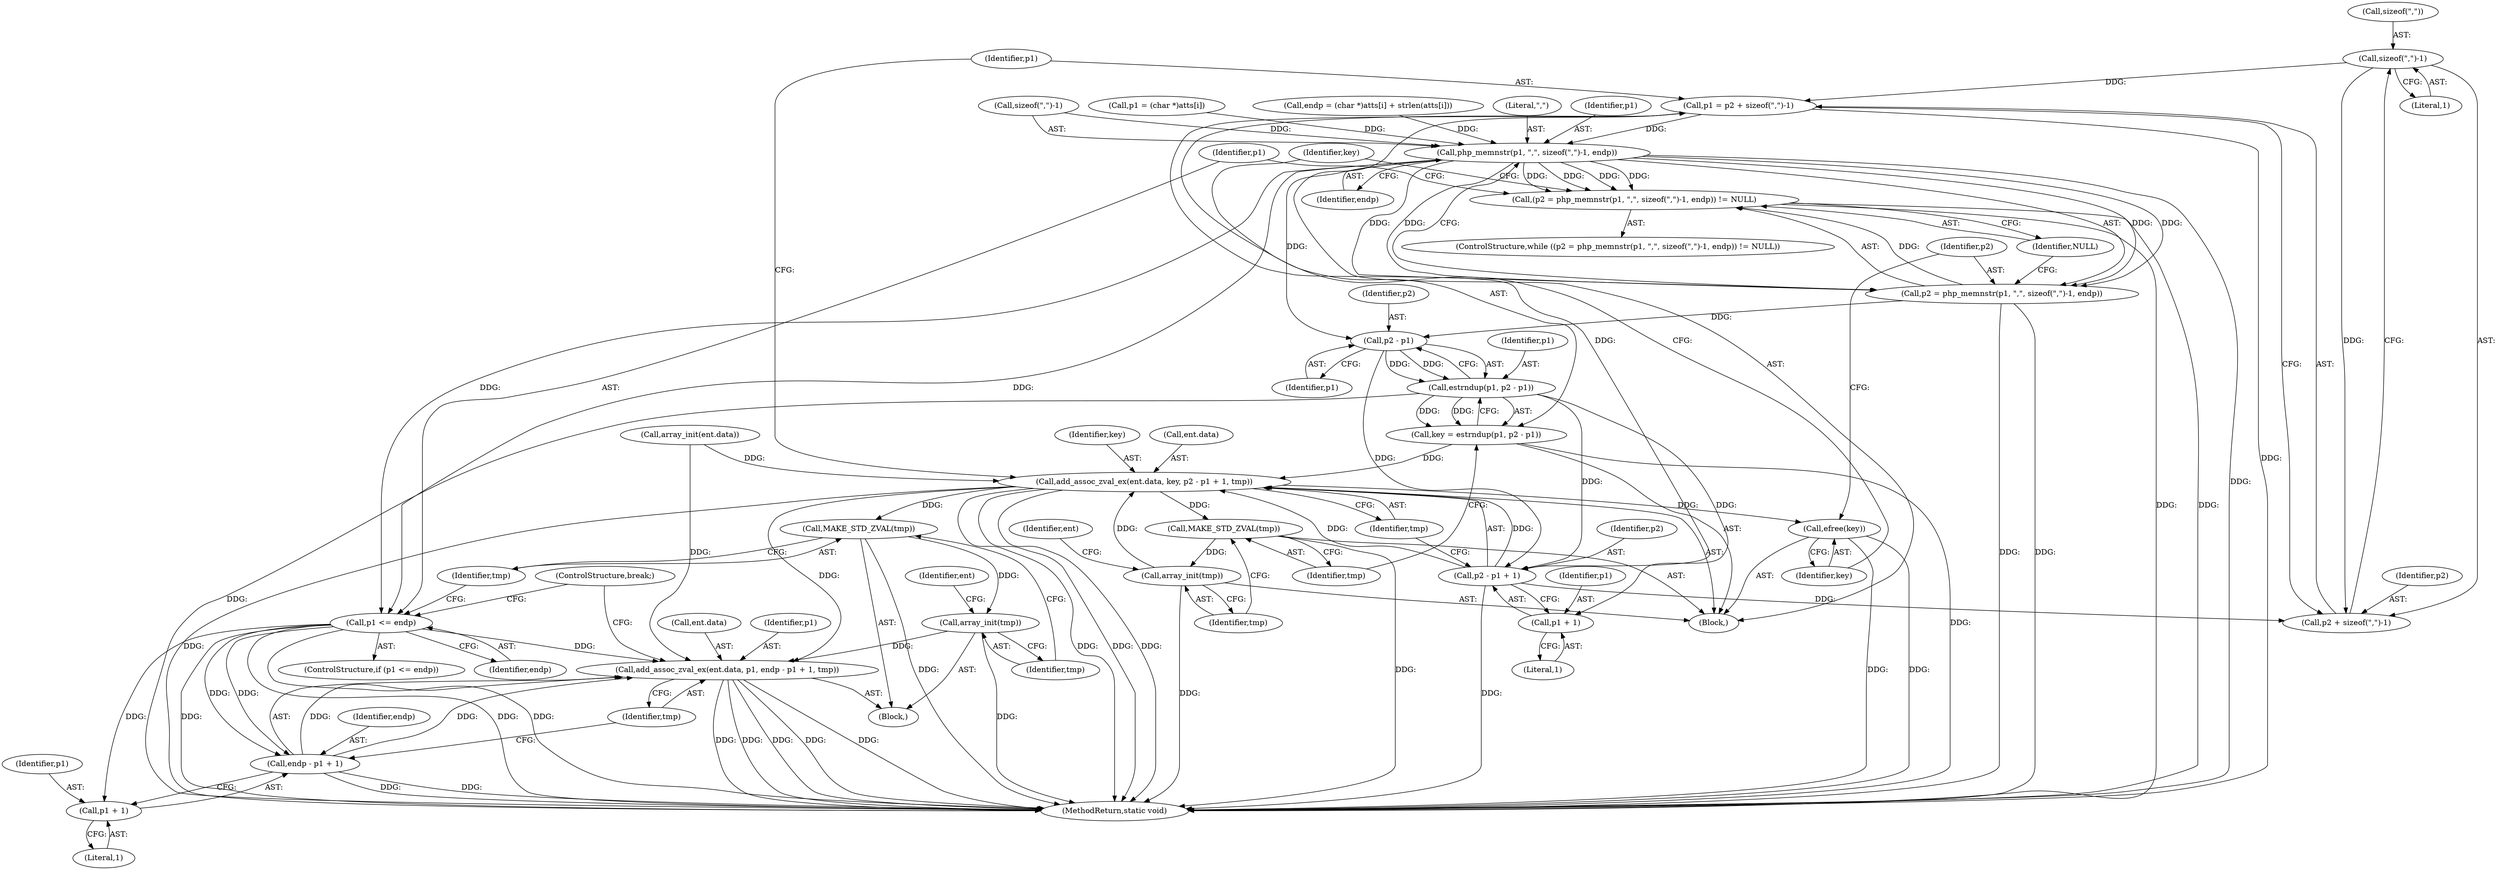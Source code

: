 digraph "0_php-src_c4cca4c20e75359c9a13a1f9a36cb7b4e9601d29?w=1@API" {
"1000705" [label="(Call,sizeof(\",\")-1)"];
"1000701" [label="(Call,p1 = p2 + sizeof(\",\")-1)"];
"1000669" [label="(Call,php_memnstr(p1, \",\", sizeof(\",\")-1, endp))"];
"1000666" [label="(Call,(p2 = php_memnstr(p1, \",\", sizeof(\",\")-1, endp)) != NULL)"];
"1000667" [label="(Call,p2 = php_memnstr(p1, \",\", sizeof(\",\")-1, endp))"];
"1000683" [label="(Call,p2 - p1)"];
"1000681" [label="(Call,estrndup(p1, p2 - p1))"];
"1000679" [label="(Call,key = estrndup(p1, p2 - p1))"];
"1000690" [label="(Call,add_assoc_zval_ex(ent.data, key, p2 - p1 + 1, tmp))"];
"1000686" [label="(Call,MAKE_STD_ZVAL(tmp))"];
"1000688" [label="(Call,array_init(tmp))"];
"1000709" [label="(Call,efree(key))"];
"1000716" [label="(Call,MAKE_STD_ZVAL(tmp))"];
"1000718" [label="(Call,array_init(tmp))"];
"1000720" [label="(Call,add_assoc_zval_ex(ent.data, p1, endp - p1 + 1, tmp))"];
"1000695" [label="(Call,p2 - p1 + 1)"];
"1000703" [label="(Call,p2 + sizeof(\",\")-1)"];
"1000697" [label="(Call,p1 + 1)"];
"1000712" [label="(Call,p1 <= endp)"];
"1000725" [label="(Call,endp - p1 + 1)"];
"1000727" [label="(Call,p1 + 1)"];
"1000720" [label="(Call,add_assoc_zval_ex(ent.data, p1, endp - p1 + 1, tmp))"];
"1000687" [label="(Identifier,tmp)"];
"1000719" [label="(Identifier,tmp)"];
"1000711" [label="(ControlStructure,if (p1 <= endp))"];
"1000708" [label="(Literal,1)"];
"1000676" [label="(Identifier,endp)"];
"1000702" [label="(Identifier,p1)"];
"1000700" [label="(Identifier,tmp)"];
"1000722" [label="(Identifier,ent)"];
"1000666" [label="(Call,(p2 = php_memnstr(p1, \",\", sizeof(\",\")-1, endp)) != NULL)"];
"1000893" [label="(MethodReturn,static void)"];
"1000703" [label="(Call,p2 + sizeof(\",\")-1)"];
"1000677" [label="(Identifier,NULL)"];
"1000696" [label="(Identifier,p2)"];
"1000689" [label="(Identifier,tmp)"];
"1000601" [label="(Call,array_init(ent.data))"];
"1000685" [label="(Identifier,p1)"];
"1000701" [label="(Call,p1 = p2 + sizeof(\",\")-1)"];
"1000710" [label="(Identifier,key)"];
"1000681" [label="(Call,estrndup(p1, p2 - p1))"];
"1000725" [label="(Call,endp - p1 + 1)"];
"1000713" [label="(Identifier,p1)"];
"1000668" [label="(Identifier,p2)"];
"1000706" [label="(Call,sizeof(\",\"))"];
"1000712" [label="(Call,p1 <= endp)"];
"1000682" [label="(Identifier,p1)"];
"1000680" [label="(Identifier,key)"];
"1000716" [label="(Call,MAKE_STD_ZVAL(tmp))"];
"1000646" [label="(Call,endp = (char *)atts[i] + strlen(atts[i]))"];
"1000671" [label="(Literal,\",\")"];
"1000721" [label="(Call,ent.data)"];
"1000714" [label="(Identifier,endp)"];
"1000726" [label="(Identifier,endp)"];
"1000704" [label="(Identifier,p2)"];
"1000709" [label="(Call,efree(key))"];
"1000717" [label="(Identifier,tmp)"];
"1000699" [label="(Literal,1)"];
"1000727" [label="(Call,p1 + 1)"];
"1000670" [label="(Identifier,p1)"];
"1000730" [label="(Identifier,tmp)"];
"1000729" [label="(Literal,1)"];
"1000691" [label="(Call,ent.data)"];
"1000684" [label="(Identifier,p2)"];
"1000686" [label="(Call,MAKE_STD_ZVAL(tmp))"];
"1000669" [label="(Call,php_memnstr(p1, \",\", sizeof(\",\")-1, endp))"];
"1000694" [label="(Identifier,key)"];
"1000705" [label="(Call,sizeof(\",\")-1)"];
"1000672" [label="(Call,sizeof(\",\")-1)"];
"1000698" [label="(Identifier,p1)"];
"1000724" [label="(Identifier,p1)"];
"1000692" [label="(Identifier,ent)"];
"1000731" [label="(ControlStructure,break;)"];
"1000679" [label="(Call,key = estrndup(p1, p2 - p1))"];
"1000695" [label="(Call,p2 - p1 + 1)"];
"1000718" [label="(Call,array_init(tmp))"];
"1000728" [label="(Identifier,p1)"];
"1000697" [label="(Call,p1 + 1)"];
"1000667" [label="(Call,p2 = php_memnstr(p1, \",\", sizeof(\",\")-1, endp))"];
"1000665" [label="(ControlStructure,while ((p2 = php_memnstr(p1, \",\", sizeof(\",\")-1, endp)) != NULL))"];
"1000678" [label="(Block,)"];
"1000658" [label="(Call,p1 = (char *)atts[i])"];
"1000715" [label="(Block,)"];
"1000688" [label="(Call,array_init(tmp))"];
"1000683" [label="(Call,p2 - p1)"];
"1000690" [label="(Call,add_assoc_zval_ex(ent.data, key, p2 - p1 + 1, tmp))"];
"1000705" -> "1000703"  [label="AST: "];
"1000705" -> "1000708"  [label="CFG: "];
"1000706" -> "1000705"  [label="AST: "];
"1000708" -> "1000705"  [label="AST: "];
"1000703" -> "1000705"  [label="CFG: "];
"1000705" -> "1000701"  [label="DDG: "];
"1000705" -> "1000703"  [label="DDG: "];
"1000701" -> "1000678"  [label="AST: "];
"1000701" -> "1000703"  [label="CFG: "];
"1000702" -> "1000701"  [label="AST: "];
"1000703" -> "1000701"  [label="AST: "];
"1000710" -> "1000701"  [label="CFG: "];
"1000701" -> "1000893"  [label="DDG: "];
"1000701" -> "1000669"  [label="DDG: "];
"1000695" -> "1000701"  [label="DDG: "];
"1000669" -> "1000667"  [label="AST: "];
"1000669" -> "1000676"  [label="CFG: "];
"1000670" -> "1000669"  [label="AST: "];
"1000671" -> "1000669"  [label="AST: "];
"1000672" -> "1000669"  [label="AST: "];
"1000676" -> "1000669"  [label="AST: "];
"1000667" -> "1000669"  [label="CFG: "];
"1000669" -> "1000893"  [label="DDG: "];
"1000669" -> "1000666"  [label="DDG: "];
"1000669" -> "1000666"  [label="DDG: "];
"1000669" -> "1000666"  [label="DDG: "];
"1000669" -> "1000666"  [label="DDG: "];
"1000669" -> "1000667"  [label="DDG: "];
"1000669" -> "1000667"  [label="DDG: "];
"1000669" -> "1000667"  [label="DDG: "];
"1000669" -> "1000667"  [label="DDG: "];
"1000658" -> "1000669"  [label="DDG: "];
"1000672" -> "1000669"  [label="DDG: "];
"1000646" -> "1000669"  [label="DDG: "];
"1000669" -> "1000683"  [label="DDG: "];
"1000669" -> "1000712"  [label="DDG: "];
"1000669" -> "1000712"  [label="DDG: "];
"1000666" -> "1000665"  [label="AST: "];
"1000666" -> "1000677"  [label="CFG: "];
"1000667" -> "1000666"  [label="AST: "];
"1000677" -> "1000666"  [label="AST: "];
"1000680" -> "1000666"  [label="CFG: "];
"1000713" -> "1000666"  [label="CFG: "];
"1000666" -> "1000893"  [label="DDG: "];
"1000666" -> "1000893"  [label="DDG: "];
"1000667" -> "1000666"  [label="DDG: "];
"1000668" -> "1000667"  [label="AST: "];
"1000677" -> "1000667"  [label="CFG: "];
"1000667" -> "1000893"  [label="DDG: "];
"1000667" -> "1000893"  [label="DDG: "];
"1000667" -> "1000683"  [label="DDG: "];
"1000683" -> "1000681"  [label="AST: "];
"1000683" -> "1000685"  [label="CFG: "];
"1000684" -> "1000683"  [label="AST: "];
"1000685" -> "1000683"  [label="AST: "];
"1000681" -> "1000683"  [label="CFG: "];
"1000683" -> "1000681"  [label="DDG: "];
"1000683" -> "1000681"  [label="DDG: "];
"1000683" -> "1000695"  [label="DDG: "];
"1000681" -> "1000679"  [label="AST: "];
"1000682" -> "1000681"  [label="AST: "];
"1000679" -> "1000681"  [label="CFG: "];
"1000681" -> "1000893"  [label="DDG: "];
"1000681" -> "1000679"  [label="DDG: "];
"1000681" -> "1000679"  [label="DDG: "];
"1000681" -> "1000695"  [label="DDG: "];
"1000681" -> "1000697"  [label="DDG: "];
"1000679" -> "1000678"  [label="AST: "];
"1000680" -> "1000679"  [label="AST: "];
"1000687" -> "1000679"  [label="CFG: "];
"1000679" -> "1000893"  [label="DDG: "];
"1000679" -> "1000690"  [label="DDG: "];
"1000690" -> "1000678"  [label="AST: "];
"1000690" -> "1000700"  [label="CFG: "];
"1000691" -> "1000690"  [label="AST: "];
"1000694" -> "1000690"  [label="AST: "];
"1000695" -> "1000690"  [label="AST: "];
"1000700" -> "1000690"  [label="AST: "];
"1000702" -> "1000690"  [label="CFG: "];
"1000690" -> "1000893"  [label="DDG: "];
"1000690" -> "1000893"  [label="DDG: "];
"1000690" -> "1000893"  [label="DDG: "];
"1000690" -> "1000893"  [label="DDG: "];
"1000690" -> "1000686"  [label="DDG: "];
"1000601" -> "1000690"  [label="DDG: "];
"1000695" -> "1000690"  [label="DDG: "];
"1000695" -> "1000690"  [label="DDG: "];
"1000688" -> "1000690"  [label="DDG: "];
"1000690" -> "1000709"  [label="DDG: "];
"1000690" -> "1000716"  [label="DDG: "];
"1000690" -> "1000720"  [label="DDG: "];
"1000686" -> "1000678"  [label="AST: "];
"1000686" -> "1000687"  [label="CFG: "];
"1000687" -> "1000686"  [label="AST: "];
"1000689" -> "1000686"  [label="CFG: "];
"1000686" -> "1000893"  [label="DDG: "];
"1000686" -> "1000688"  [label="DDG: "];
"1000688" -> "1000678"  [label="AST: "];
"1000688" -> "1000689"  [label="CFG: "];
"1000689" -> "1000688"  [label="AST: "];
"1000692" -> "1000688"  [label="CFG: "];
"1000688" -> "1000893"  [label="DDG: "];
"1000709" -> "1000678"  [label="AST: "];
"1000709" -> "1000710"  [label="CFG: "];
"1000710" -> "1000709"  [label="AST: "];
"1000668" -> "1000709"  [label="CFG: "];
"1000709" -> "1000893"  [label="DDG: "];
"1000709" -> "1000893"  [label="DDG: "];
"1000716" -> "1000715"  [label="AST: "];
"1000716" -> "1000717"  [label="CFG: "];
"1000717" -> "1000716"  [label="AST: "];
"1000719" -> "1000716"  [label="CFG: "];
"1000716" -> "1000893"  [label="DDG: "];
"1000716" -> "1000718"  [label="DDG: "];
"1000718" -> "1000715"  [label="AST: "];
"1000718" -> "1000719"  [label="CFG: "];
"1000719" -> "1000718"  [label="AST: "];
"1000722" -> "1000718"  [label="CFG: "];
"1000718" -> "1000893"  [label="DDG: "];
"1000718" -> "1000720"  [label="DDG: "];
"1000720" -> "1000715"  [label="AST: "];
"1000720" -> "1000730"  [label="CFG: "];
"1000721" -> "1000720"  [label="AST: "];
"1000724" -> "1000720"  [label="AST: "];
"1000725" -> "1000720"  [label="AST: "];
"1000730" -> "1000720"  [label="AST: "];
"1000731" -> "1000720"  [label="CFG: "];
"1000720" -> "1000893"  [label="DDG: "];
"1000720" -> "1000893"  [label="DDG: "];
"1000720" -> "1000893"  [label="DDG: "];
"1000720" -> "1000893"  [label="DDG: "];
"1000720" -> "1000893"  [label="DDG: "];
"1000601" -> "1000720"  [label="DDG: "];
"1000712" -> "1000720"  [label="DDG: "];
"1000725" -> "1000720"  [label="DDG: "];
"1000725" -> "1000720"  [label="DDG: "];
"1000695" -> "1000697"  [label="CFG: "];
"1000696" -> "1000695"  [label="AST: "];
"1000697" -> "1000695"  [label="AST: "];
"1000700" -> "1000695"  [label="CFG: "];
"1000695" -> "1000893"  [label="DDG: "];
"1000695" -> "1000703"  [label="DDG: "];
"1000704" -> "1000703"  [label="AST: "];
"1000697" -> "1000699"  [label="CFG: "];
"1000698" -> "1000697"  [label="AST: "];
"1000699" -> "1000697"  [label="AST: "];
"1000712" -> "1000711"  [label="AST: "];
"1000712" -> "1000714"  [label="CFG: "];
"1000713" -> "1000712"  [label="AST: "];
"1000714" -> "1000712"  [label="AST: "];
"1000717" -> "1000712"  [label="CFG: "];
"1000731" -> "1000712"  [label="CFG: "];
"1000712" -> "1000893"  [label="DDG: "];
"1000712" -> "1000893"  [label="DDG: "];
"1000712" -> "1000893"  [label="DDG: "];
"1000712" -> "1000725"  [label="DDG: "];
"1000712" -> "1000725"  [label="DDG: "];
"1000712" -> "1000727"  [label="DDG: "];
"1000725" -> "1000727"  [label="CFG: "];
"1000726" -> "1000725"  [label="AST: "];
"1000727" -> "1000725"  [label="AST: "];
"1000730" -> "1000725"  [label="CFG: "];
"1000725" -> "1000893"  [label="DDG: "];
"1000725" -> "1000893"  [label="DDG: "];
"1000727" -> "1000729"  [label="CFG: "];
"1000728" -> "1000727"  [label="AST: "];
"1000729" -> "1000727"  [label="AST: "];
}
